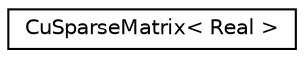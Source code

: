 digraph "Graphical Class Hierarchy"
{
  edge [fontname="Helvetica",fontsize="10",labelfontname="Helvetica",labelfontsize="10"];
  node [fontname="Helvetica",fontsize="10",shape=record];
  rankdir="LR";
  Node0 [label="CuSparseMatrix\< Real \>",height=0.2,width=0.4,color="black", fillcolor="white", style="filled",URL="$classkaldi_1_1CuSparseMatrix.html"];
}
